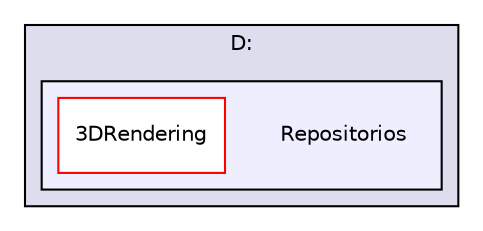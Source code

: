 digraph "D:/Repositorios" {
  compound=true
  node [ fontsize="10", fontname="Helvetica"];
  edge [ labelfontsize="10", labelfontname="Helvetica"];
  subgraph clusterdir_275089585c7fc1b5fd5d7d42c69cb1da {
    graph [ bgcolor="#ddddee", pencolor="black", label="D:" fontname="Helvetica", fontsize="10", URL="dir_275089585c7fc1b5fd5d7d42c69cb1da.html"]
  subgraph clusterdir_738d0e3979310f81794b0f2a95365b39 {
    graph [ bgcolor="#eeeeff", pencolor="black", label="" URL="dir_738d0e3979310f81794b0f2a95365b39.html"];
    dir_738d0e3979310f81794b0f2a95365b39 [shape=plaintext label="Repositorios"];
    dir_2c633e557c3bf6d4d09ccdb34adc063e [shape=box label="3DRendering" color="red" fillcolor="white" style="filled" URL="dir_2c633e557c3bf6d4d09ccdb34adc063e.html"];
  }
  }
}
